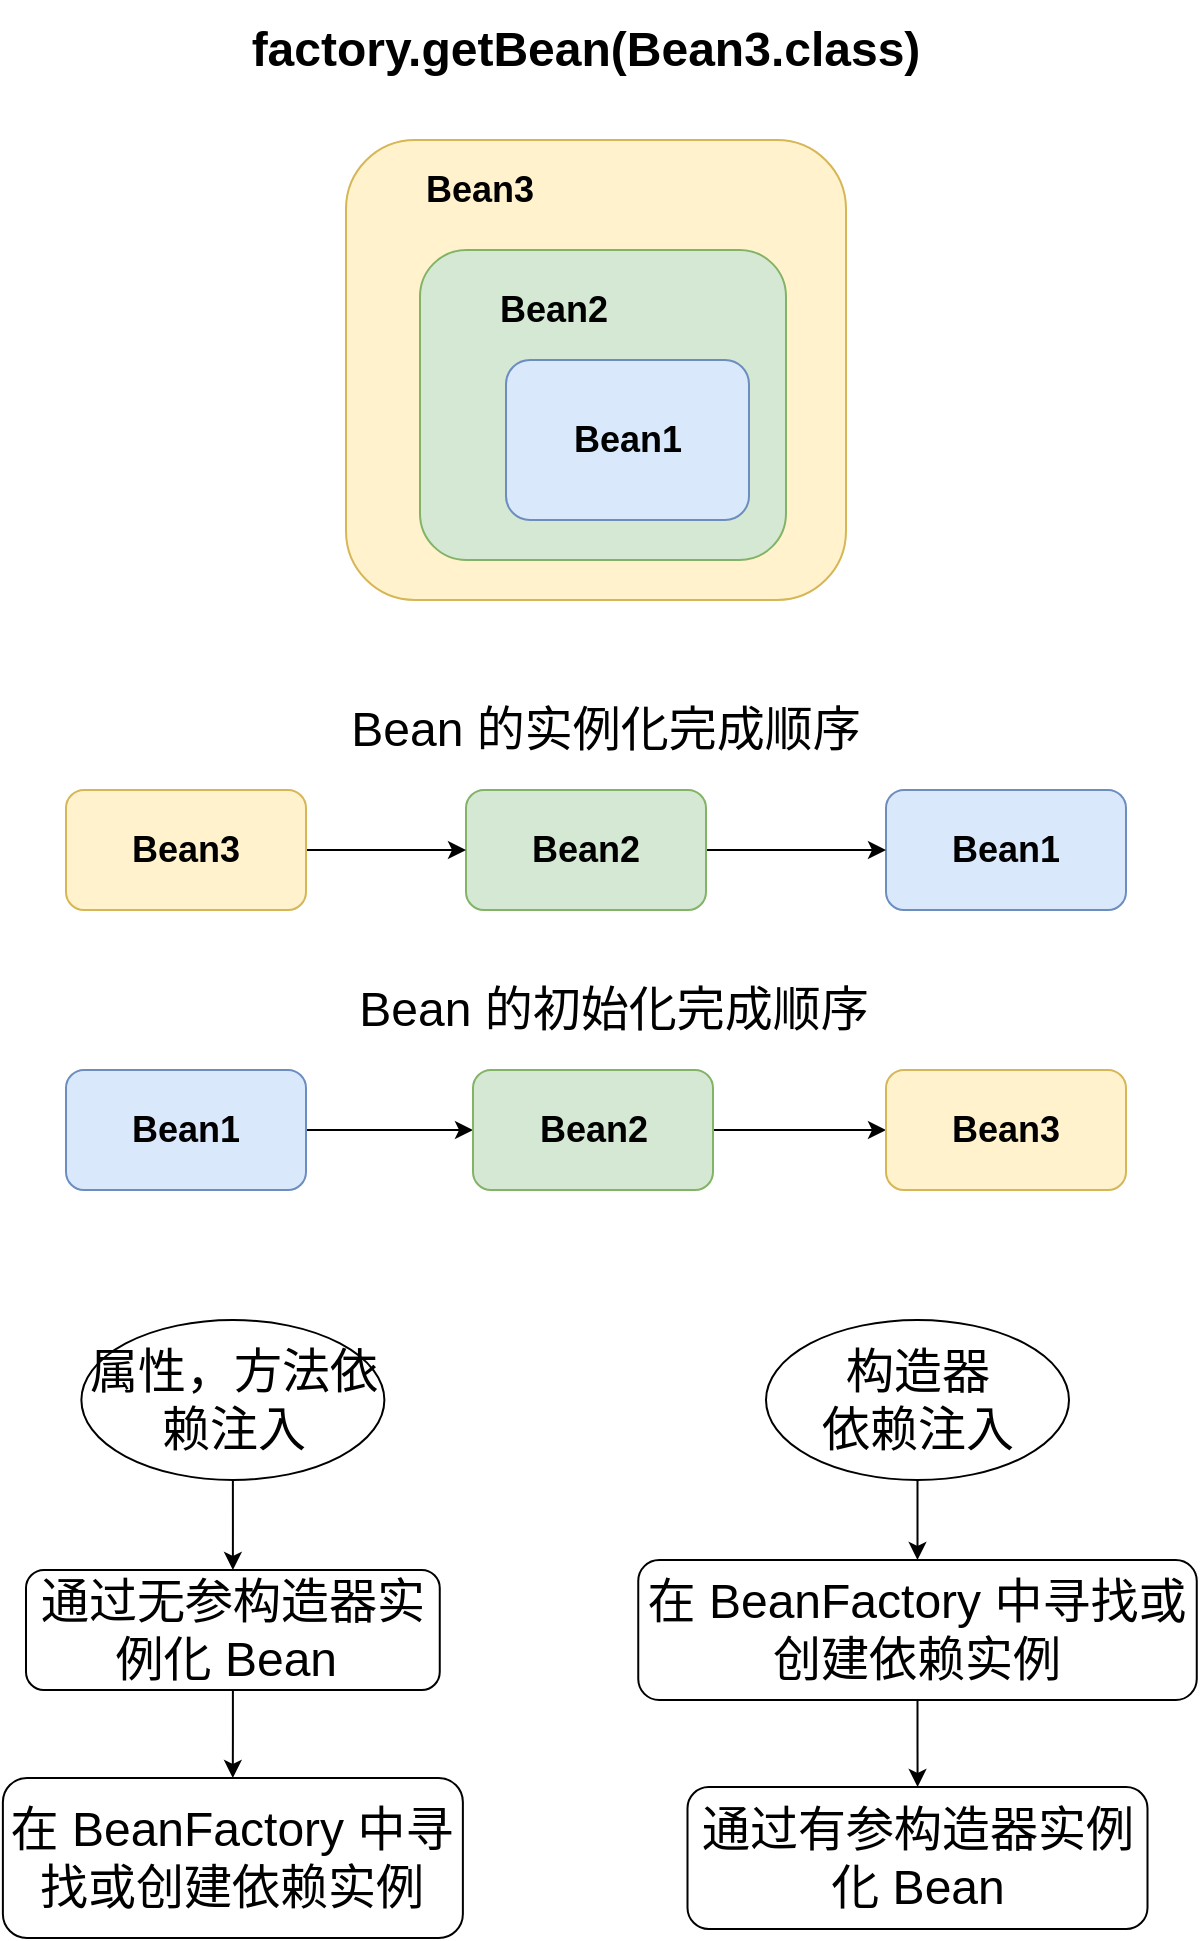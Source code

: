 <mxfile version="20.8.16" type="github">
  <diagram name="第 1 页" id="7Lkr_Ow56bsafLcugQKO">
    <mxGraphModel dx="1434" dy="764" grid="1" gridSize="10" guides="1" tooltips="1" connect="1" arrows="1" fold="1" page="1" pageScale="1" pageWidth="827" pageHeight="1169" math="0" shadow="0">
      <root>
        <mxCell id="0" />
        <mxCell id="1" parent="0" />
        <mxCell id="Xo9_a6VRl7HIQzImsxzE-1" value="" style="rounded=1;whiteSpace=wrap;html=1;fillColor=#fff2cc;strokeColor=#d6b656;" vertex="1" parent="1">
          <mxGeometry x="280" y="270" width="250" height="230" as="geometry" />
        </mxCell>
        <mxCell id="Xo9_a6VRl7HIQzImsxzE-2" value="" style="rounded=1;whiteSpace=wrap;html=1;fillColor=#d5e8d4;strokeColor=#82b366;" vertex="1" parent="1">
          <mxGeometry x="317" y="325" width="183" height="155" as="geometry" />
        </mxCell>
        <mxCell id="Xo9_a6VRl7HIQzImsxzE-3" value="" style="rounded=1;whiteSpace=wrap;html=1;fillColor=#dae8fc;strokeColor=#6c8ebf;" vertex="1" parent="1">
          <mxGeometry x="360" y="380" width="121.5" height="80" as="geometry" />
        </mxCell>
        <mxCell id="Xo9_a6VRl7HIQzImsxzE-4" value="&lt;font style=&quot;font-size: 18px;&quot;&gt;&lt;b&gt;Bean3&lt;/b&gt;&lt;/font&gt;" style="text;html=1;strokeColor=none;fillColor=none;align=center;verticalAlign=middle;whiteSpace=wrap;rounded=0;" vertex="1" parent="1">
          <mxGeometry x="317" y="280" width="60" height="30" as="geometry" />
        </mxCell>
        <mxCell id="Xo9_a6VRl7HIQzImsxzE-5" value="&lt;font style=&quot;font-size: 18px;&quot;&gt;&lt;b&gt;Bean2&lt;/b&gt;&lt;/font&gt;" style="text;html=1;strokeColor=none;fillColor=none;align=center;verticalAlign=middle;whiteSpace=wrap;rounded=0;" vertex="1" parent="1">
          <mxGeometry x="354" y="340" width="60" height="30" as="geometry" />
        </mxCell>
        <mxCell id="Xo9_a6VRl7HIQzImsxzE-6" value="&lt;font style=&quot;font-size: 18px;&quot;&gt;&lt;b&gt;Bean1&lt;/b&gt;&lt;/font&gt;" style="text;html=1;strokeColor=none;fillColor=none;align=center;verticalAlign=middle;whiteSpace=wrap;rounded=0;" vertex="1" parent="1">
          <mxGeometry x="390.75" y="405" width="60" height="30" as="geometry" />
        </mxCell>
        <mxCell id="Xo9_a6VRl7HIQzImsxzE-7" value="&lt;b&gt;&lt;font style=&quot;font-size: 24px;&quot;&gt;factory.getBean(Bean3.class)&lt;/font&gt;&lt;/b&gt;" style="text;html=1;strokeColor=none;fillColor=none;align=center;verticalAlign=middle;whiteSpace=wrap;rounded=0;fontSize=18;" vertex="1" parent="1">
          <mxGeometry x="220" y="200" width="360" height="50" as="geometry" />
        </mxCell>
        <mxCell id="Xo9_a6VRl7HIQzImsxzE-9" value="" style="rounded=1;whiteSpace=wrap;html=1;fontSize=24;fillColor=#dae8fc;strokeColor=#6c8ebf;" vertex="1" parent="1">
          <mxGeometry x="550" y="595" width="120" height="60" as="geometry" />
        </mxCell>
        <mxCell id="Xo9_a6VRl7HIQzImsxzE-24" style="edgeStyle=orthogonalEdgeStyle;rounded=0;orthogonalLoop=1;jettySize=auto;html=1;entryX=0;entryY=0.5;entryDx=0;entryDy=0;fontSize=24;" edge="1" parent="1" source="Xo9_a6VRl7HIQzImsxzE-10" target="Xo9_a6VRl7HIQzImsxzE-9">
          <mxGeometry relative="1" as="geometry" />
        </mxCell>
        <mxCell id="Xo9_a6VRl7HIQzImsxzE-10" value="" style="rounded=1;whiteSpace=wrap;html=1;fontSize=24;fillColor=#d5e8d4;strokeColor=#82b366;" vertex="1" parent="1">
          <mxGeometry x="340" y="595" width="120" height="60" as="geometry" />
        </mxCell>
        <mxCell id="Xo9_a6VRl7HIQzImsxzE-23" style="edgeStyle=orthogonalEdgeStyle;rounded=0;orthogonalLoop=1;jettySize=auto;html=1;entryX=0;entryY=0.5;entryDx=0;entryDy=0;fontSize=24;" edge="1" parent="1" source="Xo9_a6VRl7HIQzImsxzE-11" target="Xo9_a6VRl7HIQzImsxzE-10">
          <mxGeometry relative="1" as="geometry" />
        </mxCell>
        <mxCell id="Xo9_a6VRl7HIQzImsxzE-11" value="" style="rounded=1;whiteSpace=wrap;html=1;fontSize=24;fillColor=#fff2cc;strokeColor=#d6b656;" vertex="1" parent="1">
          <mxGeometry x="140" y="595" width="120" height="60" as="geometry" />
        </mxCell>
        <mxCell id="Xo9_a6VRl7HIQzImsxzE-12" value="&lt;font style=&quot;font-size: 18px;&quot;&gt;&lt;b&gt;Bean1&lt;/b&gt;&lt;/font&gt;" style="text;html=1;strokeColor=none;fillColor=none;align=center;verticalAlign=middle;whiteSpace=wrap;rounded=0;" vertex="1" parent="1">
          <mxGeometry x="580" y="610" width="60" height="30" as="geometry" />
        </mxCell>
        <mxCell id="Xo9_a6VRl7HIQzImsxzE-13" value="&lt;font style=&quot;font-size: 18px;&quot;&gt;&lt;b&gt;Bean2&lt;/b&gt;&lt;/font&gt;" style="text;html=1;strokeColor=none;fillColor=none;align=center;verticalAlign=middle;whiteSpace=wrap;rounded=0;" vertex="1" parent="1">
          <mxGeometry x="370" y="610" width="60" height="30" as="geometry" />
        </mxCell>
        <mxCell id="Xo9_a6VRl7HIQzImsxzE-14" value="&lt;font style=&quot;font-size: 18px;&quot;&gt;&lt;b&gt;Bean3&lt;/b&gt;&lt;/font&gt;" style="text;html=1;strokeColor=none;fillColor=none;align=center;verticalAlign=middle;whiteSpace=wrap;rounded=0;" vertex="1" parent="1">
          <mxGeometry x="170" y="610" width="60" height="30" as="geometry" />
        </mxCell>
        <mxCell id="Xo9_a6VRl7HIQzImsxzE-15" value="Bean 的实例化完成顺序" style="text;html=1;strokeColor=none;fillColor=none;align=center;verticalAlign=middle;whiteSpace=wrap;rounded=0;fontSize=24;" vertex="1" parent="1">
          <mxGeometry x="280" y="550" width="260" height="30" as="geometry" />
        </mxCell>
        <mxCell id="Xo9_a6VRl7HIQzImsxzE-25" style="edgeStyle=orthogonalEdgeStyle;rounded=0;orthogonalLoop=1;jettySize=auto;html=1;entryX=0;entryY=0.5;entryDx=0;entryDy=0;fontSize=24;" edge="1" parent="1" source="Xo9_a6VRl7HIQzImsxzE-16" target="Xo9_a6VRl7HIQzImsxzE-17">
          <mxGeometry relative="1" as="geometry" />
        </mxCell>
        <mxCell id="Xo9_a6VRl7HIQzImsxzE-16" value="" style="rounded=1;whiteSpace=wrap;html=1;fontSize=24;fillColor=#dae8fc;strokeColor=#6c8ebf;" vertex="1" parent="1">
          <mxGeometry x="140" y="735" width="120" height="60" as="geometry" />
        </mxCell>
        <mxCell id="Xo9_a6VRl7HIQzImsxzE-26" style="edgeStyle=orthogonalEdgeStyle;rounded=0;orthogonalLoop=1;jettySize=auto;html=1;entryX=0;entryY=0.5;entryDx=0;entryDy=0;fontSize=24;" edge="1" parent="1" source="Xo9_a6VRl7HIQzImsxzE-17" target="Xo9_a6VRl7HIQzImsxzE-18">
          <mxGeometry relative="1" as="geometry" />
        </mxCell>
        <mxCell id="Xo9_a6VRl7HIQzImsxzE-17" value="" style="rounded=1;whiteSpace=wrap;html=1;fontSize=24;fillColor=#d5e8d4;strokeColor=#82b366;" vertex="1" parent="1">
          <mxGeometry x="343.5" y="735" width="120" height="60" as="geometry" />
        </mxCell>
        <mxCell id="Xo9_a6VRl7HIQzImsxzE-18" value="" style="rounded=1;whiteSpace=wrap;html=1;fontSize=24;fillColor=#fff2cc;strokeColor=#d6b656;" vertex="1" parent="1">
          <mxGeometry x="550" y="735" width="120" height="60" as="geometry" />
        </mxCell>
        <mxCell id="Xo9_a6VRl7HIQzImsxzE-19" value="&lt;font style=&quot;font-size: 18px;&quot;&gt;&lt;b&gt;Bean1&lt;/b&gt;&lt;/font&gt;" style="text;html=1;strokeColor=none;fillColor=none;align=center;verticalAlign=middle;whiteSpace=wrap;rounded=0;" vertex="1" parent="1">
          <mxGeometry x="170" y="750" width="60" height="30" as="geometry" />
        </mxCell>
        <mxCell id="Xo9_a6VRl7HIQzImsxzE-20" value="&lt;font style=&quot;font-size: 18px;&quot;&gt;&lt;b&gt;Bean2&lt;/b&gt;&lt;/font&gt;" style="text;html=1;strokeColor=none;fillColor=none;align=center;verticalAlign=middle;whiteSpace=wrap;rounded=0;" vertex="1" parent="1">
          <mxGeometry x="373.5" y="750" width="60" height="30" as="geometry" />
        </mxCell>
        <mxCell id="Xo9_a6VRl7HIQzImsxzE-21" value="&lt;font style=&quot;font-size: 18px;&quot;&gt;&lt;b&gt;Bean3&lt;/b&gt;&lt;/font&gt;" style="text;html=1;strokeColor=none;fillColor=none;align=center;verticalAlign=middle;whiteSpace=wrap;rounded=0;" vertex="1" parent="1">
          <mxGeometry x="580" y="750" width="60" height="30" as="geometry" />
        </mxCell>
        <mxCell id="Xo9_a6VRl7HIQzImsxzE-22" value="Bean 的初始化完成顺序" style="text;html=1;strokeColor=none;fillColor=none;align=center;verticalAlign=middle;whiteSpace=wrap;rounded=0;fontSize=24;" vertex="1" parent="1">
          <mxGeometry x="283.5" y="690" width="260" height="30" as="geometry" />
        </mxCell>
        <mxCell id="Xo9_a6VRl7HIQzImsxzE-29" style="edgeStyle=orthogonalEdgeStyle;rounded=0;orthogonalLoop=1;jettySize=auto;html=1;fontSize=24;" edge="1" parent="1" source="Xo9_a6VRl7HIQzImsxzE-27" target="Xo9_a6VRl7HIQzImsxzE-28">
          <mxGeometry relative="1" as="geometry" />
        </mxCell>
        <mxCell id="Xo9_a6VRl7HIQzImsxzE-27" value="通过无参构造器实例化 Bean&amp;nbsp;" style="rounded=1;whiteSpace=wrap;html=1;fontSize=24;" vertex="1" parent="1">
          <mxGeometry x="120" y="985" width="206.88" height="60" as="geometry" />
        </mxCell>
        <mxCell id="Xo9_a6VRl7HIQzImsxzE-28" value="在 BeanFactory 中寻找或创建依赖实例" style="rounded=1;whiteSpace=wrap;html=1;fontSize=24;" vertex="1" parent="1">
          <mxGeometry x="108.44" y="1089" width="230" height="80" as="geometry" />
        </mxCell>
        <mxCell id="Xo9_a6VRl7HIQzImsxzE-31" style="edgeStyle=orthogonalEdgeStyle;rounded=0;orthogonalLoop=1;jettySize=auto;html=1;entryX=0.5;entryY=0;entryDx=0;entryDy=0;fontSize=24;" edge="1" parent="1" source="Xo9_a6VRl7HIQzImsxzE-30" target="Xo9_a6VRl7HIQzImsxzE-27">
          <mxGeometry relative="1" as="geometry" />
        </mxCell>
        <mxCell id="Xo9_a6VRl7HIQzImsxzE-30" value="属性，方法依赖注入" style="ellipse;whiteSpace=wrap;html=1;fontSize=24;" vertex="1" parent="1">
          <mxGeometry x="147.69" y="860" width="151.5" height="80" as="geometry" />
        </mxCell>
        <mxCell id="Xo9_a6VRl7HIQzImsxzE-32" style="edgeStyle=orthogonalEdgeStyle;rounded=0;orthogonalLoop=1;jettySize=auto;html=1;fontSize=24;" edge="1" parent="1" source="Xo9_a6VRl7HIQzImsxzE-33" target="Xo9_a6VRl7HIQzImsxzE-34">
          <mxGeometry relative="1" as="geometry" />
        </mxCell>
        <mxCell id="Xo9_a6VRl7HIQzImsxzE-33" value="在 BeanFactory 中寻找或创建依赖实例" style="rounded=1;whiteSpace=wrap;html=1;fontSize=24;" vertex="1" parent="1">
          <mxGeometry x="426.13" y="980" width="279.25" height="70" as="geometry" />
        </mxCell>
        <mxCell id="Xo9_a6VRl7HIQzImsxzE-34" value="通过有参构造器实例化 Bean" style="rounded=1;whiteSpace=wrap;html=1;fontSize=24;" vertex="1" parent="1">
          <mxGeometry x="450.75" y="1093.5" width="230" height="71" as="geometry" />
        </mxCell>
        <mxCell id="Xo9_a6VRl7HIQzImsxzE-35" style="edgeStyle=orthogonalEdgeStyle;rounded=0;orthogonalLoop=1;jettySize=auto;html=1;entryX=0.5;entryY=0;entryDx=0;entryDy=0;fontSize=24;" edge="1" parent="1" source="Xo9_a6VRl7HIQzImsxzE-36" target="Xo9_a6VRl7HIQzImsxzE-33">
          <mxGeometry relative="1" as="geometry" />
        </mxCell>
        <mxCell id="Xo9_a6VRl7HIQzImsxzE-36" value="构造器&lt;br&gt;依赖注入" style="ellipse;whiteSpace=wrap;html=1;fontSize=24;" vertex="1" parent="1">
          <mxGeometry x="490" y="860" width="151.5" height="80" as="geometry" />
        </mxCell>
      </root>
    </mxGraphModel>
  </diagram>
</mxfile>
